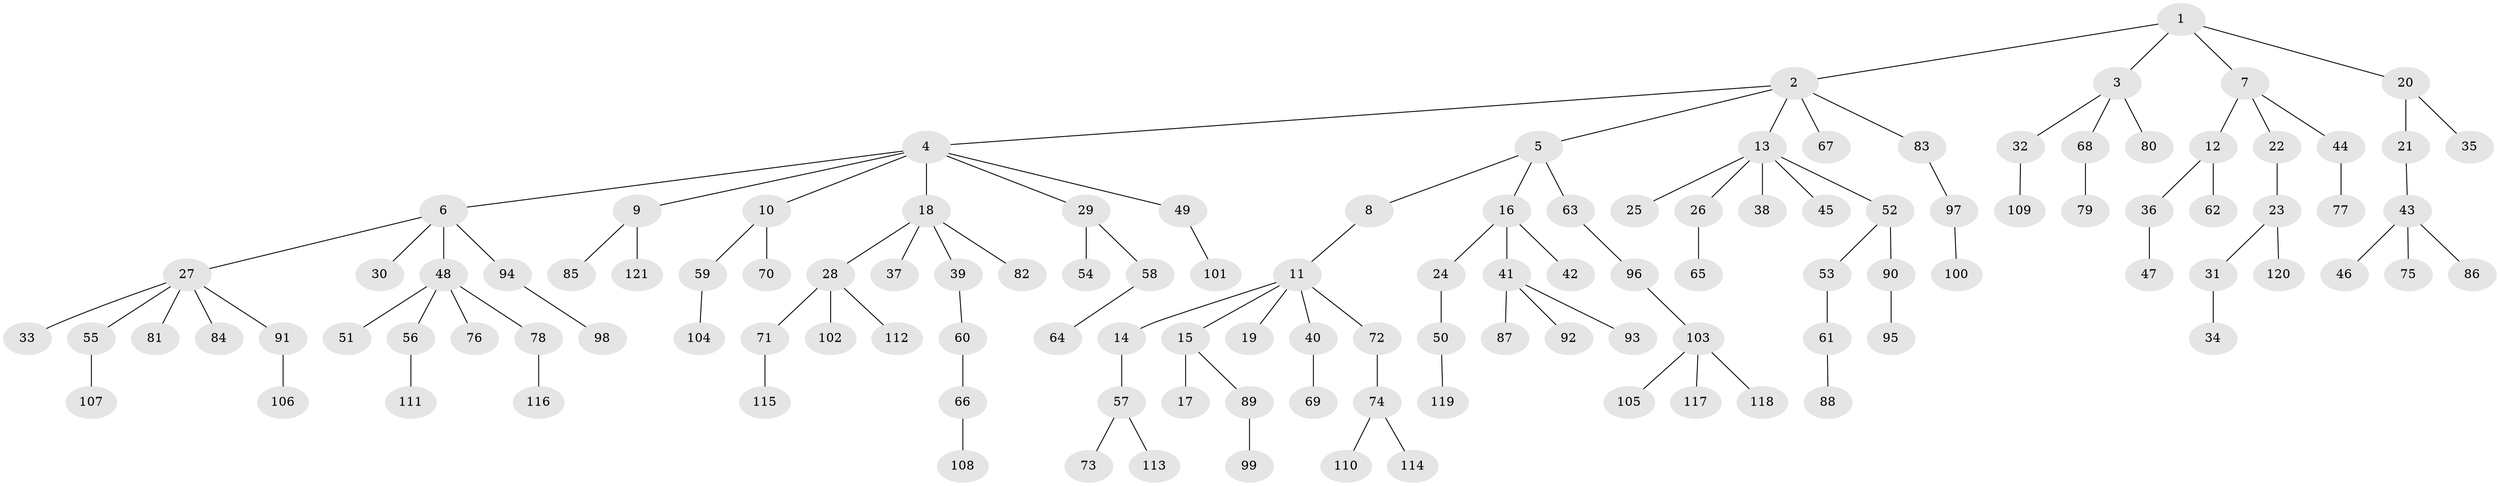 // Generated by graph-tools (version 1.1) at 2025/36/03/09/25 02:36:48]
// undirected, 121 vertices, 120 edges
graph export_dot {
graph [start="1"]
  node [color=gray90,style=filled];
  1;
  2;
  3;
  4;
  5;
  6;
  7;
  8;
  9;
  10;
  11;
  12;
  13;
  14;
  15;
  16;
  17;
  18;
  19;
  20;
  21;
  22;
  23;
  24;
  25;
  26;
  27;
  28;
  29;
  30;
  31;
  32;
  33;
  34;
  35;
  36;
  37;
  38;
  39;
  40;
  41;
  42;
  43;
  44;
  45;
  46;
  47;
  48;
  49;
  50;
  51;
  52;
  53;
  54;
  55;
  56;
  57;
  58;
  59;
  60;
  61;
  62;
  63;
  64;
  65;
  66;
  67;
  68;
  69;
  70;
  71;
  72;
  73;
  74;
  75;
  76;
  77;
  78;
  79;
  80;
  81;
  82;
  83;
  84;
  85;
  86;
  87;
  88;
  89;
  90;
  91;
  92;
  93;
  94;
  95;
  96;
  97;
  98;
  99;
  100;
  101;
  102;
  103;
  104;
  105;
  106;
  107;
  108;
  109;
  110;
  111;
  112;
  113;
  114;
  115;
  116;
  117;
  118;
  119;
  120;
  121;
  1 -- 2;
  1 -- 3;
  1 -- 7;
  1 -- 20;
  2 -- 4;
  2 -- 5;
  2 -- 13;
  2 -- 67;
  2 -- 83;
  3 -- 32;
  3 -- 68;
  3 -- 80;
  4 -- 6;
  4 -- 9;
  4 -- 10;
  4 -- 18;
  4 -- 29;
  4 -- 49;
  5 -- 8;
  5 -- 16;
  5 -- 63;
  6 -- 27;
  6 -- 30;
  6 -- 48;
  6 -- 94;
  7 -- 12;
  7 -- 22;
  7 -- 44;
  8 -- 11;
  9 -- 85;
  9 -- 121;
  10 -- 59;
  10 -- 70;
  11 -- 14;
  11 -- 15;
  11 -- 19;
  11 -- 40;
  11 -- 72;
  12 -- 36;
  12 -- 62;
  13 -- 25;
  13 -- 26;
  13 -- 38;
  13 -- 45;
  13 -- 52;
  14 -- 57;
  15 -- 17;
  15 -- 89;
  16 -- 24;
  16 -- 41;
  16 -- 42;
  18 -- 28;
  18 -- 37;
  18 -- 39;
  18 -- 82;
  20 -- 21;
  20 -- 35;
  21 -- 43;
  22 -- 23;
  23 -- 31;
  23 -- 120;
  24 -- 50;
  26 -- 65;
  27 -- 33;
  27 -- 55;
  27 -- 81;
  27 -- 84;
  27 -- 91;
  28 -- 71;
  28 -- 102;
  28 -- 112;
  29 -- 54;
  29 -- 58;
  31 -- 34;
  32 -- 109;
  36 -- 47;
  39 -- 60;
  40 -- 69;
  41 -- 87;
  41 -- 92;
  41 -- 93;
  43 -- 46;
  43 -- 75;
  43 -- 86;
  44 -- 77;
  48 -- 51;
  48 -- 56;
  48 -- 76;
  48 -- 78;
  49 -- 101;
  50 -- 119;
  52 -- 53;
  52 -- 90;
  53 -- 61;
  55 -- 107;
  56 -- 111;
  57 -- 73;
  57 -- 113;
  58 -- 64;
  59 -- 104;
  60 -- 66;
  61 -- 88;
  63 -- 96;
  66 -- 108;
  68 -- 79;
  71 -- 115;
  72 -- 74;
  74 -- 110;
  74 -- 114;
  78 -- 116;
  83 -- 97;
  89 -- 99;
  90 -- 95;
  91 -- 106;
  94 -- 98;
  96 -- 103;
  97 -- 100;
  103 -- 105;
  103 -- 117;
  103 -- 118;
}
